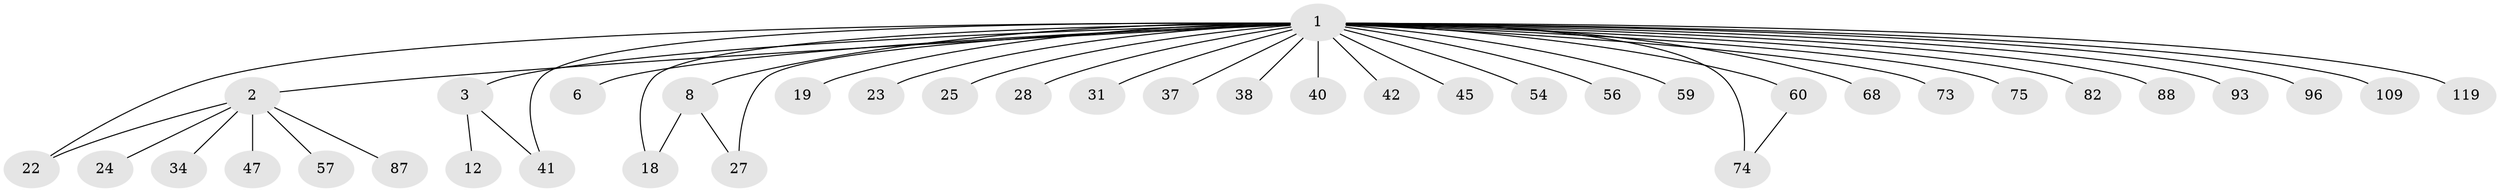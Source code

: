 // original degree distribution, {39: 0.007692307692307693, 7: 0.023076923076923078, 3: 0.08461538461538462, 1: 0.6307692307692307, 2: 0.15384615384615385, 11: 0.007692307692307693, 5: 0.03076923076923077, 4: 0.046153846153846156, 10: 0.007692307692307693, 6: 0.007692307692307693}
// Generated by graph-tools (version 1.1) at 2025/18/03/04/25 18:18:02]
// undirected, 39 vertices, 43 edges
graph export_dot {
graph [start="1"]
  node [color=gray90,style=filled];
  1 [super="+5+10+44+43"];
  2 [super="+7"];
  3 [super="+32+4"];
  6 [super="+77"];
  8 [super="+14"];
  12 [super="+65+17"];
  18 [super="+100+102"];
  19 [super="+66+95+21+20"];
  22 [super="+104+49"];
  23;
  24;
  25;
  27 [super="+91+118"];
  28;
  31 [super="+121"];
  34;
  37;
  38 [super="+90"];
  40;
  41 [super="+113+51"];
  42;
  45;
  47 [super="+67"];
  54;
  56;
  57;
  59;
  60 [super="+126+105"];
  68;
  73;
  74 [super="+125+84+83"];
  75;
  82 [super="+89"];
  87;
  88;
  93;
  96;
  109;
  119;
  1 -- 2;
  1 -- 3 [weight=2];
  1 -- 6;
  1 -- 8;
  1 -- 19 [weight=2];
  1 -- 22 [weight=2];
  1 -- 23;
  1 -- 25;
  1 -- 28;
  1 -- 31;
  1 -- 37;
  1 -- 38;
  1 -- 40;
  1 -- 42;
  1 -- 45 [weight=2];
  1 -- 54;
  1 -- 56;
  1 -- 59;
  1 -- 60;
  1 -- 68;
  1 -- 73;
  1 -- 74 [weight=2];
  1 -- 75;
  1 -- 82;
  1 -- 88;
  1 -- 93;
  1 -- 96;
  1 -- 109;
  1 -- 119;
  1 -- 41;
  1 -- 18;
  1 -- 27;
  2 -- 24;
  2 -- 47;
  2 -- 57;
  2 -- 87;
  2 -- 22;
  2 -- 34;
  3 -- 41;
  3 -- 12;
  8 -- 18;
  8 -- 27;
  60 -- 74;
}
